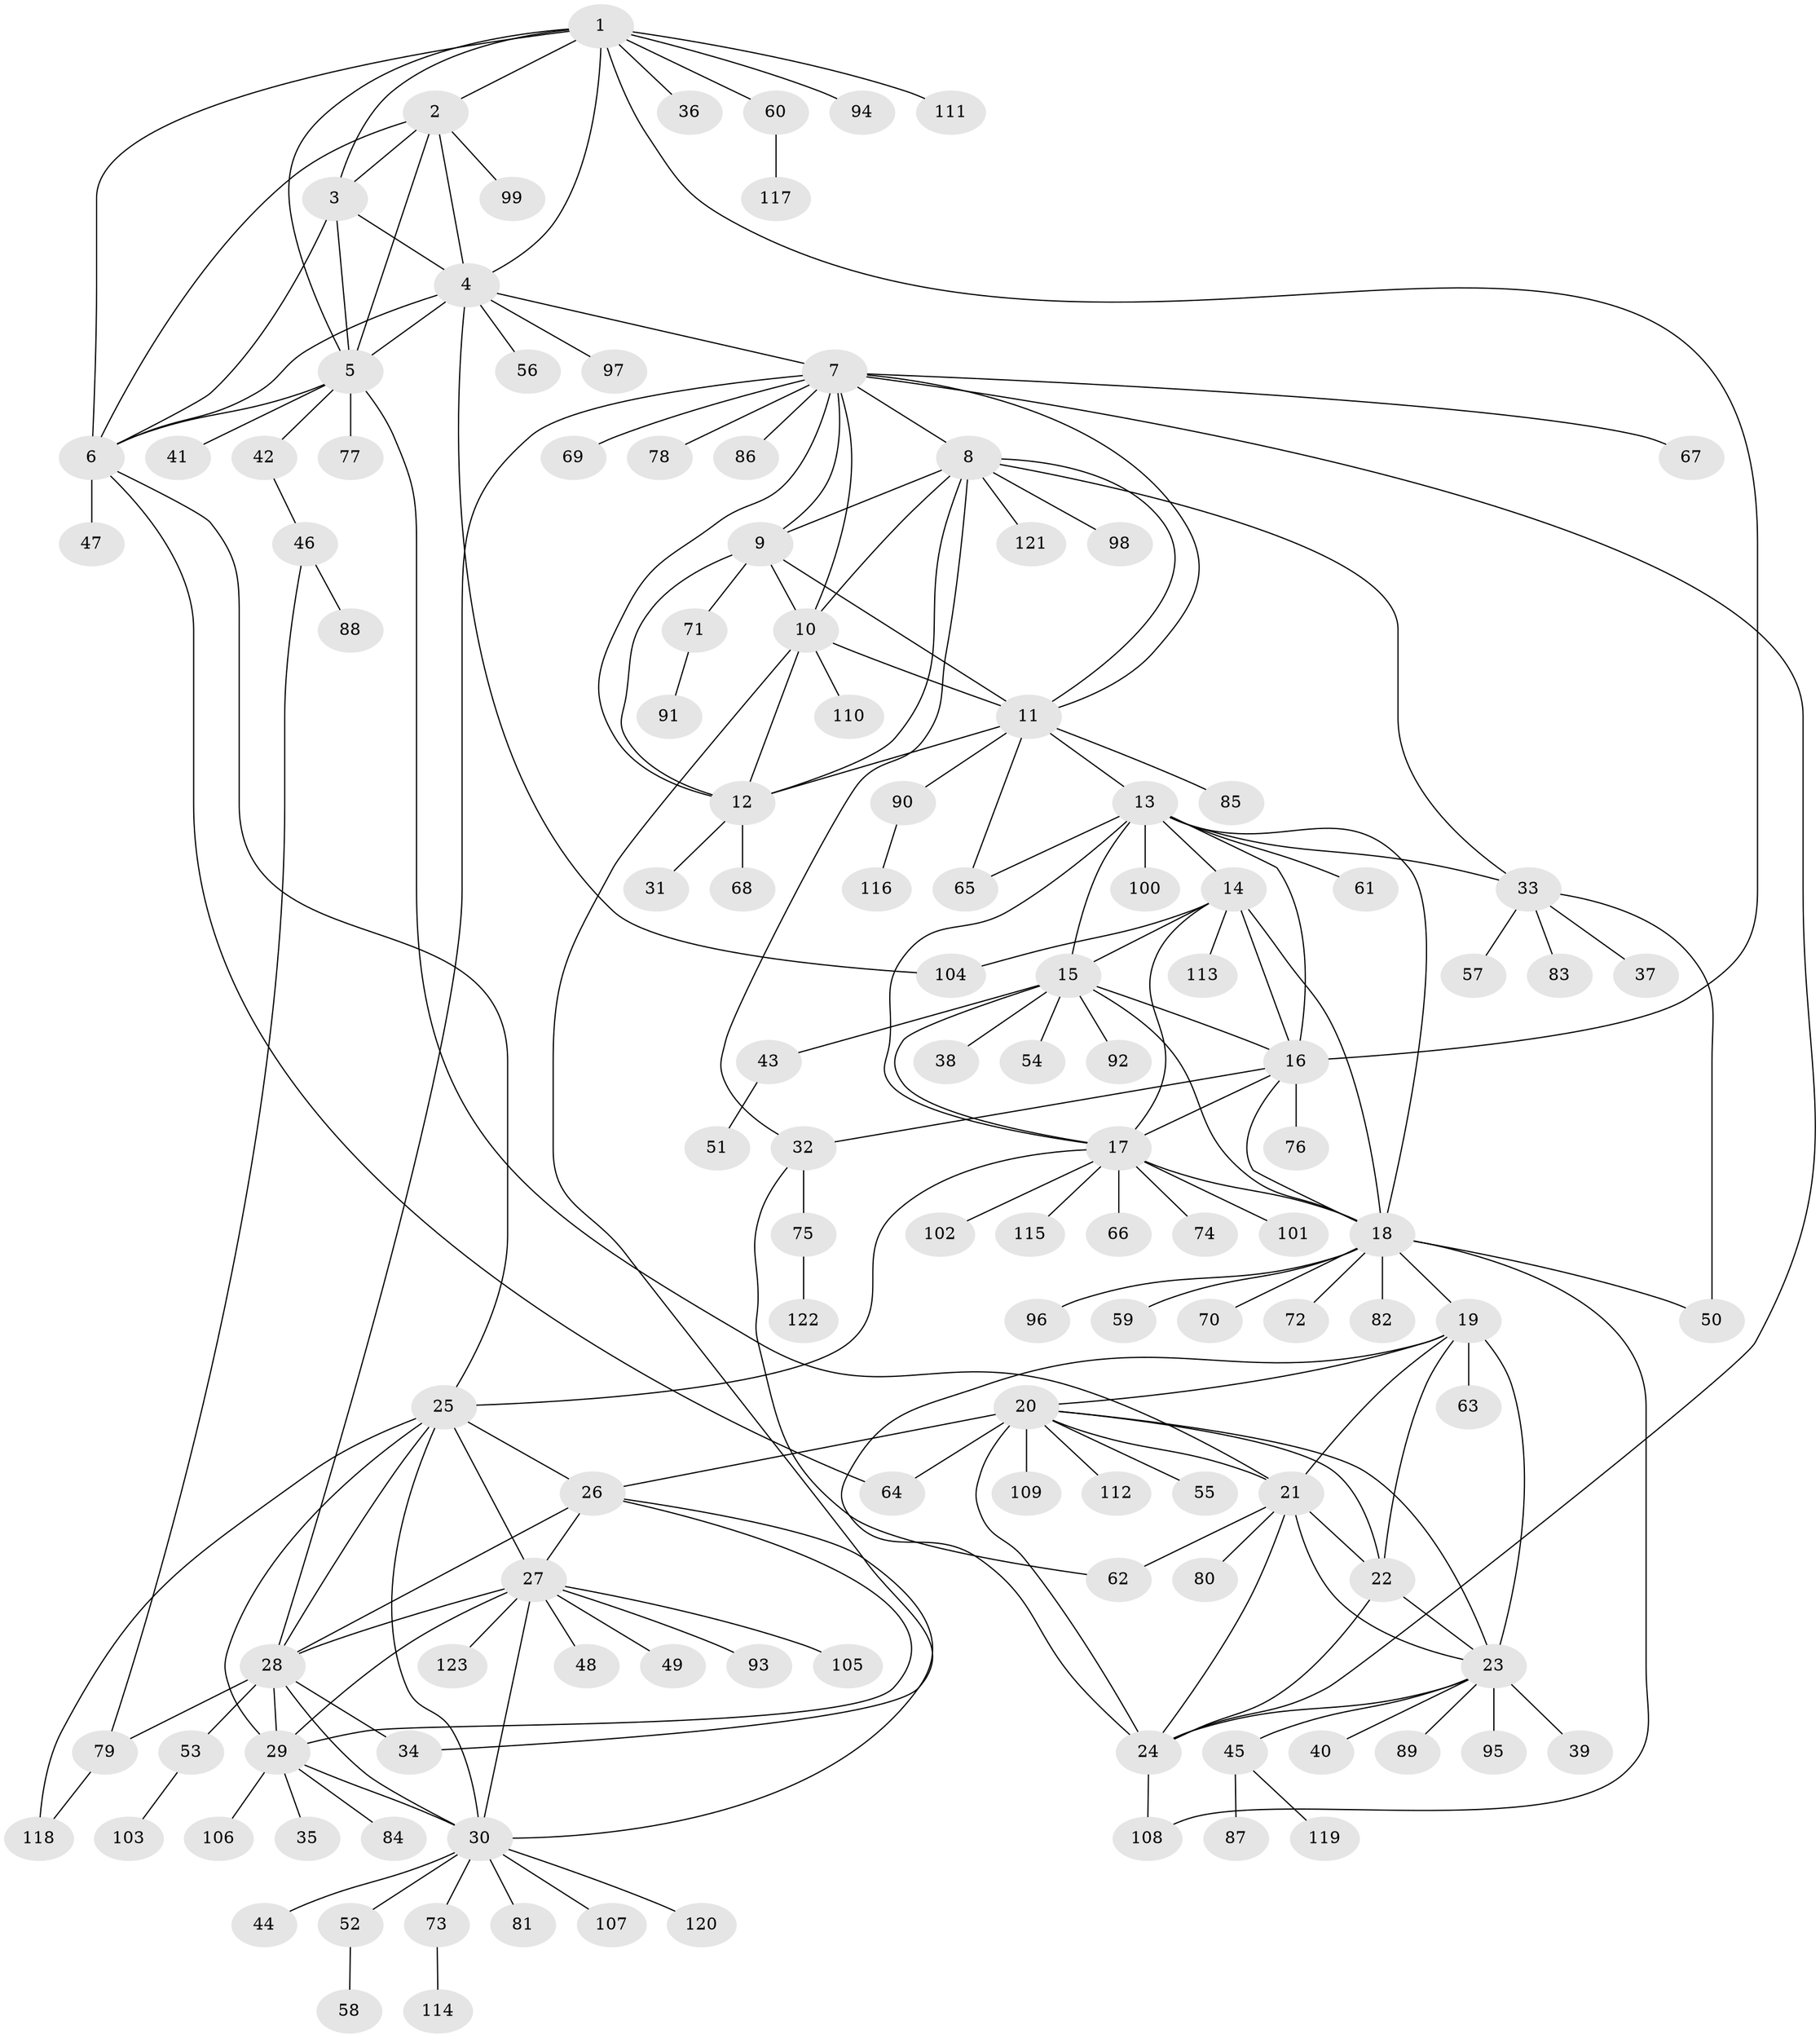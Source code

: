 // coarse degree distribution, {13: 0.021052631578947368, 4: 0.042105263157894736, 7: 0.05263157894736842, 5: 0.031578947368421054, 12: 0.021052631578947368, 11: 0.021052631578947368, 9: 0.031578947368421054, 8: 0.010526315789473684, 3: 0.021052631578947368, 10: 0.010526315789473684, 1: 0.6421052631578947, 2: 0.09473684210526316}
// Generated by graph-tools (version 1.1) at 2025/52/02/27/25 19:52:22]
// undirected, 123 vertices, 189 edges
graph export_dot {
graph [start="1"]
  node [color=gray90,style=filled];
  1;
  2;
  3;
  4;
  5;
  6;
  7;
  8;
  9;
  10;
  11;
  12;
  13;
  14;
  15;
  16;
  17;
  18;
  19;
  20;
  21;
  22;
  23;
  24;
  25;
  26;
  27;
  28;
  29;
  30;
  31;
  32;
  33;
  34;
  35;
  36;
  37;
  38;
  39;
  40;
  41;
  42;
  43;
  44;
  45;
  46;
  47;
  48;
  49;
  50;
  51;
  52;
  53;
  54;
  55;
  56;
  57;
  58;
  59;
  60;
  61;
  62;
  63;
  64;
  65;
  66;
  67;
  68;
  69;
  70;
  71;
  72;
  73;
  74;
  75;
  76;
  77;
  78;
  79;
  80;
  81;
  82;
  83;
  84;
  85;
  86;
  87;
  88;
  89;
  90;
  91;
  92;
  93;
  94;
  95;
  96;
  97;
  98;
  99;
  100;
  101;
  102;
  103;
  104;
  105;
  106;
  107;
  108;
  109;
  110;
  111;
  112;
  113;
  114;
  115;
  116;
  117;
  118;
  119;
  120;
  121;
  122;
  123;
  1 -- 2;
  1 -- 3;
  1 -- 4;
  1 -- 5;
  1 -- 6;
  1 -- 16;
  1 -- 36;
  1 -- 60;
  1 -- 94;
  1 -- 111;
  2 -- 3;
  2 -- 4;
  2 -- 5;
  2 -- 6;
  2 -- 99;
  3 -- 4;
  3 -- 5;
  3 -- 6;
  4 -- 5;
  4 -- 6;
  4 -- 7;
  4 -- 56;
  4 -- 97;
  4 -- 104;
  5 -- 6;
  5 -- 21;
  5 -- 41;
  5 -- 42;
  5 -- 77;
  6 -- 25;
  6 -- 47;
  6 -- 64;
  7 -- 8;
  7 -- 9;
  7 -- 10;
  7 -- 11;
  7 -- 12;
  7 -- 24;
  7 -- 28;
  7 -- 67;
  7 -- 69;
  7 -- 78;
  7 -- 86;
  8 -- 9;
  8 -- 10;
  8 -- 11;
  8 -- 12;
  8 -- 32;
  8 -- 33;
  8 -- 98;
  8 -- 121;
  9 -- 10;
  9 -- 11;
  9 -- 12;
  9 -- 71;
  10 -- 11;
  10 -- 12;
  10 -- 34;
  10 -- 110;
  11 -- 12;
  11 -- 13;
  11 -- 65;
  11 -- 85;
  11 -- 90;
  12 -- 31;
  12 -- 68;
  13 -- 14;
  13 -- 15;
  13 -- 16;
  13 -- 17;
  13 -- 18;
  13 -- 33;
  13 -- 61;
  13 -- 65;
  13 -- 100;
  14 -- 15;
  14 -- 16;
  14 -- 17;
  14 -- 18;
  14 -- 104;
  14 -- 113;
  15 -- 16;
  15 -- 17;
  15 -- 18;
  15 -- 38;
  15 -- 43;
  15 -- 54;
  15 -- 92;
  16 -- 17;
  16 -- 18;
  16 -- 32;
  16 -- 76;
  17 -- 18;
  17 -- 25;
  17 -- 66;
  17 -- 74;
  17 -- 101;
  17 -- 102;
  17 -- 115;
  18 -- 19;
  18 -- 50;
  18 -- 59;
  18 -- 70;
  18 -- 72;
  18 -- 82;
  18 -- 96;
  18 -- 108;
  19 -- 20;
  19 -- 21;
  19 -- 22;
  19 -- 23;
  19 -- 24;
  19 -- 63;
  20 -- 21;
  20 -- 22;
  20 -- 23;
  20 -- 24;
  20 -- 26;
  20 -- 55;
  20 -- 64;
  20 -- 109;
  20 -- 112;
  21 -- 22;
  21 -- 23;
  21 -- 24;
  21 -- 62;
  21 -- 80;
  22 -- 23;
  22 -- 24;
  23 -- 24;
  23 -- 39;
  23 -- 40;
  23 -- 45;
  23 -- 89;
  23 -- 95;
  24 -- 108;
  25 -- 26;
  25 -- 27;
  25 -- 28;
  25 -- 29;
  25 -- 30;
  25 -- 118;
  26 -- 27;
  26 -- 28;
  26 -- 29;
  26 -- 30;
  27 -- 28;
  27 -- 29;
  27 -- 30;
  27 -- 48;
  27 -- 49;
  27 -- 93;
  27 -- 105;
  27 -- 123;
  28 -- 29;
  28 -- 30;
  28 -- 34;
  28 -- 53;
  28 -- 79;
  29 -- 30;
  29 -- 35;
  29 -- 84;
  29 -- 106;
  30 -- 44;
  30 -- 52;
  30 -- 73;
  30 -- 81;
  30 -- 107;
  30 -- 120;
  32 -- 62;
  32 -- 75;
  33 -- 37;
  33 -- 50;
  33 -- 57;
  33 -- 83;
  42 -- 46;
  43 -- 51;
  45 -- 87;
  45 -- 119;
  46 -- 79;
  46 -- 88;
  52 -- 58;
  53 -- 103;
  60 -- 117;
  71 -- 91;
  73 -- 114;
  75 -- 122;
  79 -- 118;
  90 -- 116;
}
